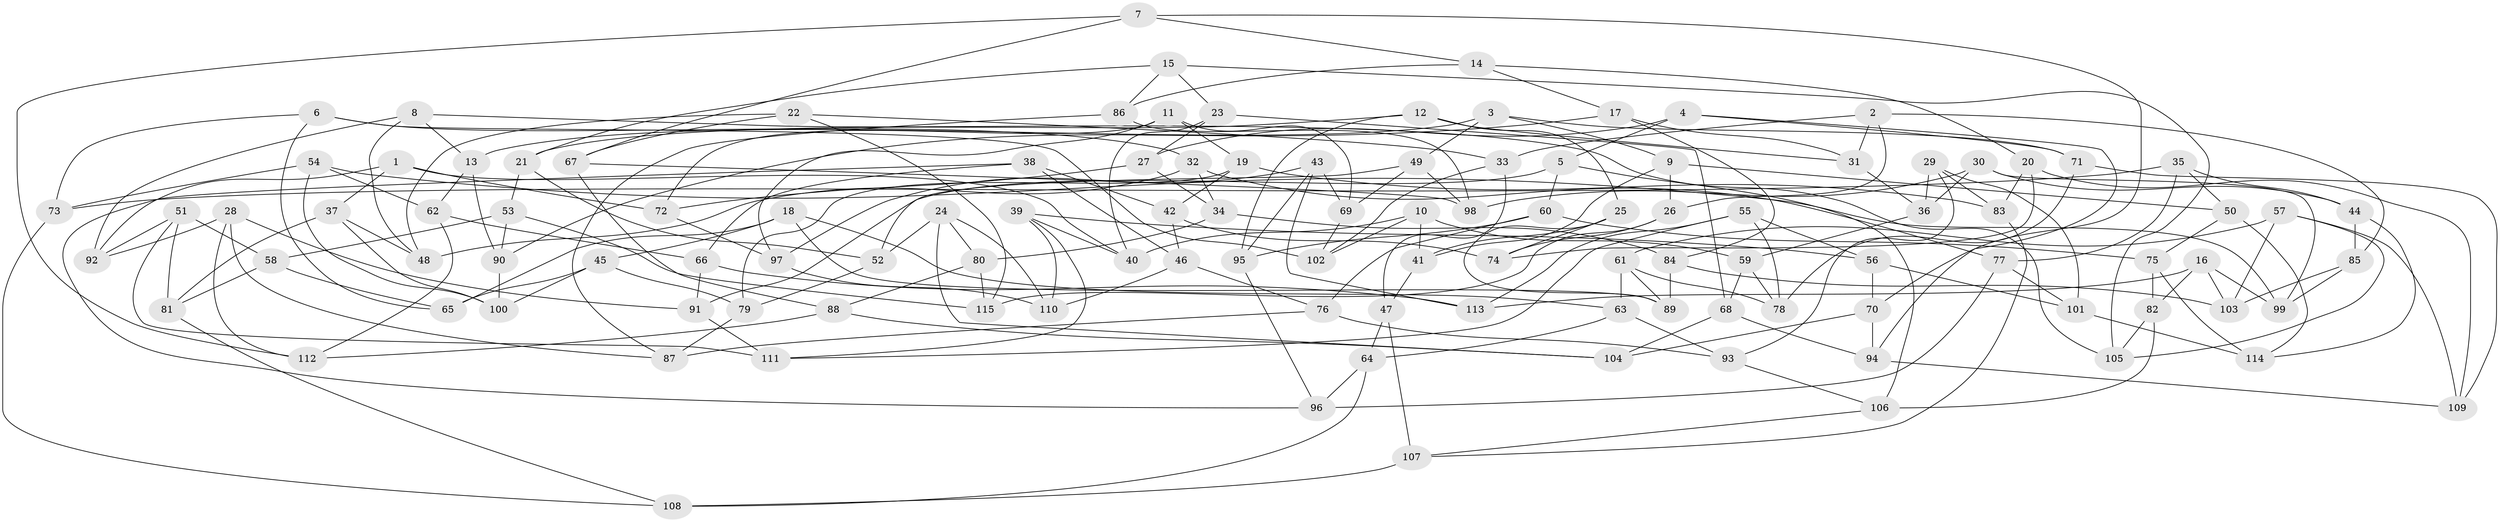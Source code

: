 // coarse degree distribution, {4: 0.7125, 6: 0.15, 9: 0.0375, 8: 0.0625, 7: 0.0125, 3: 0.0125, 5: 0.0125}
// Generated by graph-tools (version 1.1) at 2025/20/03/04/25 18:20:50]
// undirected, 115 vertices, 230 edges
graph export_dot {
graph [start="1"]
  node [color=gray90,style=filled];
  1;
  2;
  3;
  4;
  5;
  6;
  7;
  8;
  9;
  10;
  11;
  12;
  13;
  14;
  15;
  16;
  17;
  18;
  19;
  20;
  21;
  22;
  23;
  24;
  25;
  26;
  27;
  28;
  29;
  30;
  31;
  32;
  33;
  34;
  35;
  36;
  37;
  38;
  39;
  40;
  41;
  42;
  43;
  44;
  45;
  46;
  47;
  48;
  49;
  50;
  51;
  52;
  53;
  54;
  55;
  56;
  57;
  58;
  59;
  60;
  61;
  62;
  63;
  64;
  65;
  66;
  67;
  68;
  69;
  70;
  71;
  72;
  73;
  74;
  75;
  76;
  77;
  78;
  79;
  80;
  81;
  82;
  83;
  84;
  85;
  86;
  87;
  88;
  89;
  90;
  91;
  92;
  93;
  94;
  95;
  96;
  97;
  98;
  99;
  100;
  101;
  102;
  103;
  104;
  105;
  106;
  107;
  108;
  109;
  110;
  111;
  112;
  113;
  114;
  115;
  1 -- 92;
  1 -- 37;
  1 -- 72;
  1 -- 40;
  2 -- 85;
  2 -- 26;
  2 -- 31;
  2 -- 33;
  3 -- 49;
  3 -- 71;
  3 -- 13;
  3 -- 9;
  4 -- 5;
  4 -- 27;
  4 -- 94;
  4 -- 71;
  5 -- 106;
  5 -- 60;
  5 -- 91;
  6 -- 73;
  6 -- 32;
  6 -- 102;
  6 -- 65;
  7 -- 67;
  7 -- 70;
  7 -- 14;
  7 -- 112;
  8 -- 13;
  8 -- 92;
  8 -- 105;
  8 -- 48;
  9 -- 50;
  9 -- 41;
  9 -- 26;
  10 -- 40;
  10 -- 102;
  10 -- 59;
  10 -- 41;
  11 -- 19;
  11 -- 72;
  11 -- 97;
  11 -- 69;
  12 -- 31;
  12 -- 21;
  12 -- 25;
  12 -- 95;
  13 -- 62;
  13 -- 90;
  14 -- 17;
  14 -- 86;
  14 -- 20;
  15 -- 23;
  15 -- 105;
  15 -- 86;
  15 -- 21;
  16 -- 99;
  16 -- 113;
  16 -- 103;
  16 -- 82;
  17 -- 90;
  17 -- 84;
  17 -- 31;
  18 -- 65;
  18 -- 89;
  18 -- 63;
  18 -- 45;
  19 -- 83;
  19 -- 42;
  19 -- 79;
  20 -- 74;
  20 -- 83;
  20 -- 109;
  21 -- 52;
  21 -- 53;
  22 -- 48;
  22 -- 67;
  22 -- 115;
  22 -- 33;
  23 -- 40;
  23 -- 68;
  23 -- 27;
  24 -- 52;
  24 -- 110;
  24 -- 80;
  24 -- 104;
  25 -- 41;
  25 -- 74;
  25 -- 89;
  26 -- 74;
  26 -- 115;
  27 -- 72;
  27 -- 34;
  28 -- 91;
  28 -- 87;
  28 -- 112;
  28 -- 92;
  29 -- 93;
  29 -- 36;
  29 -- 83;
  29 -- 101;
  30 -- 44;
  30 -- 99;
  30 -- 36;
  30 -- 98;
  31 -- 36;
  32 -- 48;
  32 -- 34;
  32 -- 77;
  33 -- 47;
  33 -- 102;
  34 -- 84;
  34 -- 80;
  35 -- 77;
  35 -- 44;
  35 -- 50;
  35 -- 73;
  36 -- 59;
  37 -- 48;
  37 -- 100;
  37 -- 81;
  38 -- 66;
  38 -- 42;
  38 -- 46;
  38 -- 96;
  39 -- 110;
  39 -- 111;
  39 -- 40;
  39 -- 56;
  41 -- 47;
  42 -- 74;
  42 -- 46;
  43 -- 113;
  43 -- 69;
  43 -- 95;
  43 -- 97;
  44 -- 114;
  44 -- 85;
  45 -- 65;
  45 -- 100;
  45 -- 79;
  46 -- 110;
  46 -- 76;
  47 -- 107;
  47 -- 64;
  49 -- 52;
  49 -- 98;
  49 -- 69;
  50 -- 75;
  50 -- 114;
  51 -- 92;
  51 -- 58;
  51 -- 111;
  51 -- 81;
  52 -- 79;
  53 -- 115;
  53 -- 90;
  53 -- 58;
  54 -- 73;
  54 -- 99;
  54 -- 100;
  54 -- 62;
  55 -- 56;
  55 -- 111;
  55 -- 113;
  55 -- 78;
  56 -- 101;
  56 -- 70;
  57 -- 61;
  57 -- 109;
  57 -- 103;
  57 -- 105;
  58 -- 65;
  58 -- 81;
  59 -- 68;
  59 -- 78;
  60 -- 75;
  60 -- 95;
  60 -- 76;
  61 -- 78;
  61 -- 89;
  61 -- 63;
  62 -- 112;
  62 -- 66;
  63 -- 93;
  63 -- 64;
  64 -- 96;
  64 -- 108;
  66 -- 113;
  66 -- 91;
  67 -- 98;
  67 -- 88;
  68 -- 94;
  68 -- 104;
  69 -- 102;
  70 -- 104;
  70 -- 94;
  71 -- 78;
  71 -- 109;
  72 -- 97;
  73 -- 108;
  75 -- 82;
  75 -- 114;
  76 -- 87;
  76 -- 93;
  77 -- 101;
  77 -- 96;
  79 -- 87;
  80 -- 115;
  80 -- 88;
  81 -- 108;
  82 -- 105;
  82 -- 106;
  83 -- 107;
  84 -- 103;
  84 -- 89;
  85 -- 103;
  85 -- 99;
  86 -- 98;
  86 -- 87;
  88 -- 112;
  88 -- 104;
  90 -- 100;
  91 -- 111;
  93 -- 106;
  94 -- 109;
  95 -- 96;
  97 -- 110;
  101 -- 114;
  106 -- 107;
  107 -- 108;
}
